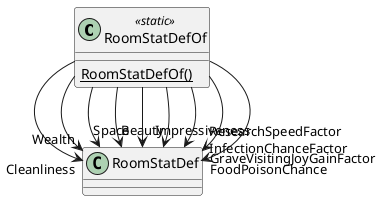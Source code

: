 @startuml
class RoomStatDefOf <<static>> {
    {static} RoomStatDefOf()
}
RoomStatDefOf --> "Cleanliness" RoomStatDef
RoomStatDefOf --> "Wealth" RoomStatDef
RoomStatDefOf --> "Space" RoomStatDef
RoomStatDefOf --> "Beauty" RoomStatDef
RoomStatDefOf --> "Impressiveness" RoomStatDef
RoomStatDefOf --> "InfectionChanceFactor" RoomStatDef
RoomStatDefOf --> "ResearchSpeedFactor" RoomStatDef
RoomStatDefOf --> "GraveVisitingJoyGainFactor" RoomStatDef
RoomStatDefOf --> "FoodPoisonChance" RoomStatDef
@enduml

